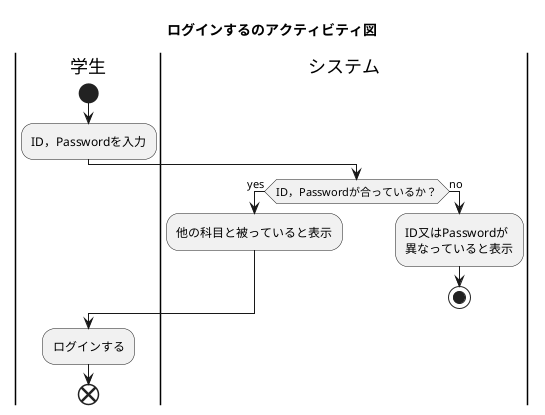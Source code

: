 @startuml 7-1
title ログインするのアクティビティ図

|学生|
start
:ID，Passwordを入力;

|システム|
if (ID，Passwordが合っているか？) then (yes)
    :他の科目と被っていると表示;
else (no)
    :ID又はPasswordが\n異なっていると表示;
    stop
endif

|学生|
:ログインする;
end
@enduml